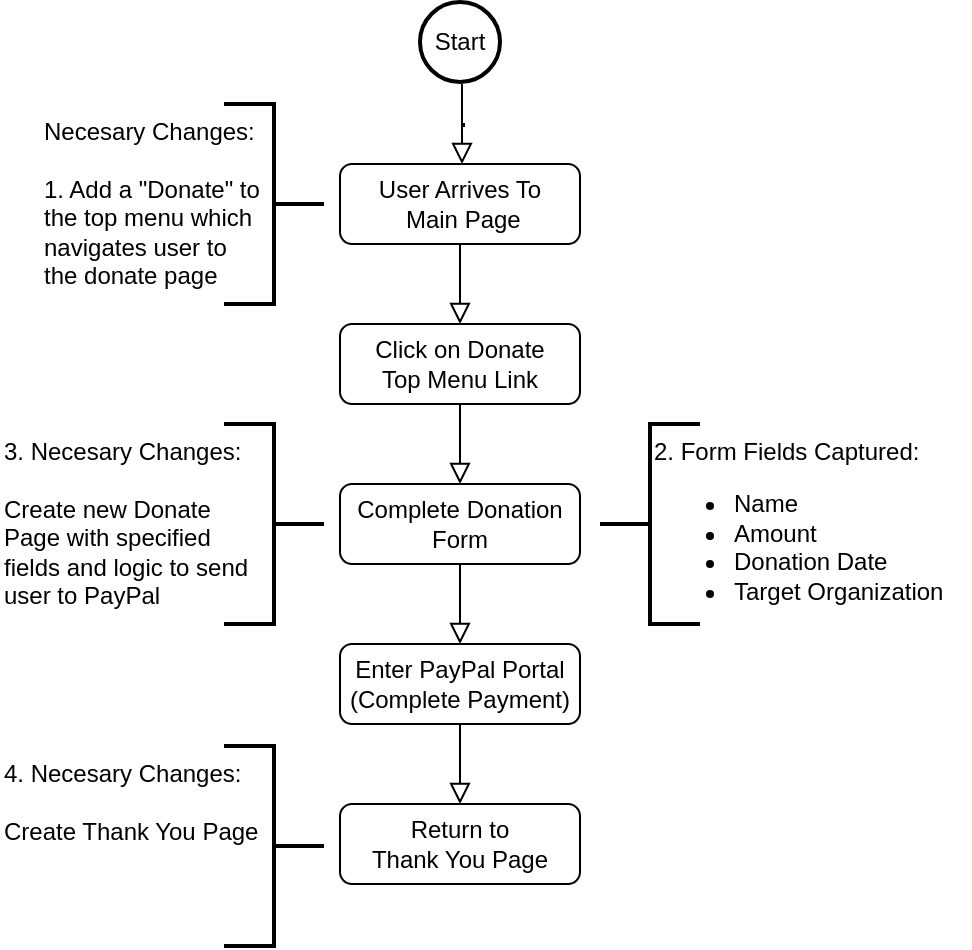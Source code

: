 <mxfile version="22.1.2" type="device">
  <diagram id="C5RBs43oDa-KdzZeNtuy" name="Page-1">
    <mxGraphModel dx="957" dy="478" grid="1" gridSize="10" guides="1" tooltips="1" connect="1" arrows="1" fold="1" page="1" pageScale="1" pageWidth="827" pageHeight="1169" math="0" shadow="0">
      <root>
        <mxCell id="WIyWlLk6GJQsqaUBKTNV-0" />
        <mxCell id="WIyWlLk6GJQsqaUBKTNV-1" parent="WIyWlLk6GJQsqaUBKTNV-0" />
        <mxCell id="WIyWlLk6GJQsqaUBKTNV-2" value="" style="rounded=0;html=1;jettySize=auto;orthogonalLoop=1;fontSize=11;endArrow=block;endFill=0;endSize=8;strokeWidth=1;shadow=0;labelBackgroundColor=none;edgeStyle=orthogonalEdgeStyle;" parent="WIyWlLk6GJQsqaUBKTNV-1" source="WIyWlLk6GJQsqaUBKTNV-3" edge="1">
          <mxGeometry relative="1" as="geometry">
            <mxPoint x="400" y="201" as="targetPoint" />
          </mxGeometry>
        </mxCell>
        <mxCell id="WIyWlLk6GJQsqaUBKTNV-3" value="User Arrives To&lt;br&gt;&amp;nbsp;Main Page" style="rounded=1;whiteSpace=wrap;html=1;fontSize=12;glass=0;strokeWidth=1;shadow=0;" parent="WIyWlLk6GJQsqaUBKTNV-1" vertex="1">
          <mxGeometry x="340" y="121" width="120" height="40" as="geometry" />
        </mxCell>
        <mxCell id="ww0QZuMbtuvIpq0SqPOi-2" value="" style="rounded=0;html=1;jettySize=auto;orthogonalLoop=1;fontSize=11;endArrow=block;endFill=0;endSize=8;strokeWidth=1;shadow=0;labelBackgroundColor=none;edgeStyle=orthogonalEdgeStyle;" parent="WIyWlLk6GJQsqaUBKTNV-1" source="ww0QZuMbtuvIpq0SqPOi-3" edge="1">
          <mxGeometry relative="1" as="geometry">
            <mxPoint x="400" y="281" as="targetPoint" />
          </mxGeometry>
        </mxCell>
        <mxCell id="ww0QZuMbtuvIpq0SqPOi-3" value="Click on Donate&lt;br&gt;Top Menu Link" style="rounded=1;whiteSpace=wrap;html=1;fontSize=12;glass=0;strokeWidth=1;shadow=0;" parent="WIyWlLk6GJQsqaUBKTNV-1" vertex="1">
          <mxGeometry x="340" y="201" width="120" height="40" as="geometry" />
        </mxCell>
        <mxCell id="ww0QZuMbtuvIpq0SqPOi-6" value="" style="rounded=0;html=1;jettySize=auto;orthogonalLoop=1;fontSize=11;endArrow=block;endFill=0;endSize=8;strokeWidth=1;shadow=0;labelBackgroundColor=none;edgeStyle=orthogonalEdgeStyle;" parent="WIyWlLk6GJQsqaUBKTNV-1" source="ww0QZuMbtuvIpq0SqPOi-7" edge="1">
          <mxGeometry relative="1" as="geometry">
            <mxPoint x="400" y="361" as="targetPoint" />
          </mxGeometry>
        </mxCell>
        <mxCell id="ww0QZuMbtuvIpq0SqPOi-7" value="Complete Donation Form" style="rounded=1;whiteSpace=wrap;html=1;fontSize=12;glass=0;strokeWidth=1;shadow=0;" parent="WIyWlLk6GJQsqaUBKTNV-1" vertex="1">
          <mxGeometry x="340" y="281" width="120" height="40" as="geometry" />
        </mxCell>
        <mxCell id="ww0QZuMbtuvIpq0SqPOi-8" value="" style="strokeWidth=2;html=1;shape=mxgraph.flowchart.annotation_2;align=left;labelPosition=right;pointerEvents=1;" parent="WIyWlLk6GJQsqaUBKTNV-1" vertex="1">
          <mxGeometry x="470" y="251" width="50" height="100" as="geometry" />
        </mxCell>
        <mxCell id="ww0QZuMbtuvIpq0SqPOi-10" value="2. Form Fields Captured:&lt;br&gt;&lt;ul&gt;&lt;li&gt;Name&lt;/li&gt;&lt;li&gt;Amount&lt;/li&gt;&lt;li&gt;Donation Date&lt;/li&gt;&lt;li&gt;&lt;span style=&quot;background-color: initial;&quot;&gt;Target Organization&amp;nbsp;&lt;/span&gt;&lt;br&gt;&lt;/li&gt;&lt;/ul&gt;" style="text;html=1;strokeColor=none;fillColor=none;align=left;verticalAlign=top;whiteSpace=wrap;rounded=0;" parent="WIyWlLk6GJQsqaUBKTNV-1" vertex="1">
          <mxGeometry x="495" y="251" width="160" height="100" as="geometry" />
        </mxCell>
        <mxCell id="ww0QZuMbtuvIpq0SqPOi-12" value="" style="rounded=0;html=1;jettySize=auto;orthogonalLoop=1;fontSize=11;endArrow=block;endFill=0;endSize=8;strokeWidth=1;shadow=0;labelBackgroundColor=none;edgeStyle=orthogonalEdgeStyle;" parent="WIyWlLk6GJQsqaUBKTNV-1" source="ww0QZuMbtuvIpq0SqPOi-13" edge="1">
          <mxGeometry relative="1" as="geometry">
            <mxPoint x="400" y="441" as="targetPoint" />
          </mxGeometry>
        </mxCell>
        <mxCell id="ww0QZuMbtuvIpq0SqPOi-13" value="Enter PayPal Portal&lt;br&gt;(Complete Payment)" style="rounded=1;whiteSpace=wrap;html=1;fontSize=12;glass=0;strokeWidth=1;shadow=0;" parent="WIyWlLk6GJQsqaUBKTNV-1" vertex="1">
          <mxGeometry x="340" y="361" width="120" height="40" as="geometry" />
        </mxCell>
        <mxCell id="ww0QZuMbtuvIpq0SqPOi-15" value="Return to&lt;br&gt;Thank You Page" style="rounded=1;whiteSpace=wrap;html=1;fontSize=12;glass=0;strokeWidth=1;shadow=0;" parent="WIyWlLk6GJQsqaUBKTNV-1" vertex="1">
          <mxGeometry x="340" y="441" width="120" height="40" as="geometry" />
        </mxCell>
        <mxCell id="ww0QZuMbtuvIpq0SqPOi-16" value="Start" style="strokeWidth=2;html=1;shape=mxgraph.flowchart.start_2;whiteSpace=wrap;" parent="WIyWlLk6GJQsqaUBKTNV-1" vertex="1">
          <mxGeometry x="380" y="40" width="40" height="40" as="geometry" />
        </mxCell>
        <mxCell id="ww0QZuMbtuvIpq0SqPOi-18" value="" style="rounded=0;html=1;jettySize=auto;orthogonalLoop=1;fontSize=11;endArrow=block;endFill=0;endSize=8;strokeWidth=1;shadow=0;labelBackgroundColor=none;edgeStyle=orthogonalEdgeStyle;" parent="WIyWlLk6GJQsqaUBKTNV-1" edge="1">
          <mxGeometry relative="1" as="geometry">
            <mxPoint x="401" y="81" as="sourcePoint" />
            <mxPoint x="401" y="121" as="targetPoint" />
            <Array as="points">
              <mxPoint x="401" y="102" />
              <mxPoint x="402" y="102" />
              <mxPoint x="402" y="101" />
              <mxPoint x="401" y="101" />
            </Array>
          </mxGeometry>
        </mxCell>
        <mxCell id="ww0QZuMbtuvIpq0SqPOi-19" value="" style="strokeWidth=2;html=1;shape=mxgraph.flowchart.annotation_2;align=left;labelPosition=right;pointerEvents=1;rotation=-180;" parent="WIyWlLk6GJQsqaUBKTNV-1" vertex="1">
          <mxGeometry x="282" y="91" width="50" height="100" as="geometry" />
        </mxCell>
        <mxCell id="ww0QZuMbtuvIpq0SqPOi-20" value="Necesary Changes:&lt;br&gt;&lt;br&gt;1. Add a &quot;Donate&quot; to the top menu which navigates user to the donate page" style="text;html=1;strokeColor=none;fillColor=none;align=left;verticalAlign=top;whiteSpace=wrap;rounded=0;" parent="WIyWlLk6GJQsqaUBKTNV-1" vertex="1">
          <mxGeometry x="190" y="91" width="110" height="99" as="geometry" />
        </mxCell>
        <mxCell id="ww0QZuMbtuvIpq0SqPOi-24" value="" style="strokeWidth=2;html=1;shape=mxgraph.flowchart.annotation_2;align=left;labelPosition=right;pointerEvents=1;rotation=-180;" parent="WIyWlLk6GJQsqaUBKTNV-1" vertex="1">
          <mxGeometry x="282" y="251" width="50" height="100" as="geometry" />
        </mxCell>
        <mxCell id="ww0QZuMbtuvIpq0SqPOi-25" value="3. Necesary Changes:&lt;br&gt;&lt;br&gt;Create new Donate Page with specified fields and logic to send user to PayPal" style="text;html=1;strokeColor=none;fillColor=none;align=left;verticalAlign=top;whiteSpace=wrap;rounded=0;" parent="WIyWlLk6GJQsqaUBKTNV-1" vertex="1">
          <mxGeometry x="170" y="251" width="130" height="99" as="geometry" />
        </mxCell>
        <mxCell id="ww0QZuMbtuvIpq0SqPOi-26" value="" style="strokeWidth=2;html=1;shape=mxgraph.flowchart.annotation_2;align=left;labelPosition=right;pointerEvents=1;rotation=-180;" parent="WIyWlLk6GJQsqaUBKTNV-1" vertex="1">
          <mxGeometry x="282" y="412" width="50" height="100" as="geometry" />
        </mxCell>
        <mxCell id="ww0QZuMbtuvIpq0SqPOi-27" value="4. Necesary Changes:&lt;br&gt;&lt;br&gt;Create Thank You Page" style="text;html=1;strokeColor=none;fillColor=none;align=left;verticalAlign=top;whiteSpace=wrap;rounded=0;" parent="WIyWlLk6GJQsqaUBKTNV-1" vertex="1">
          <mxGeometry x="170" y="412" width="130" height="99" as="geometry" />
        </mxCell>
      </root>
    </mxGraphModel>
  </diagram>
</mxfile>
